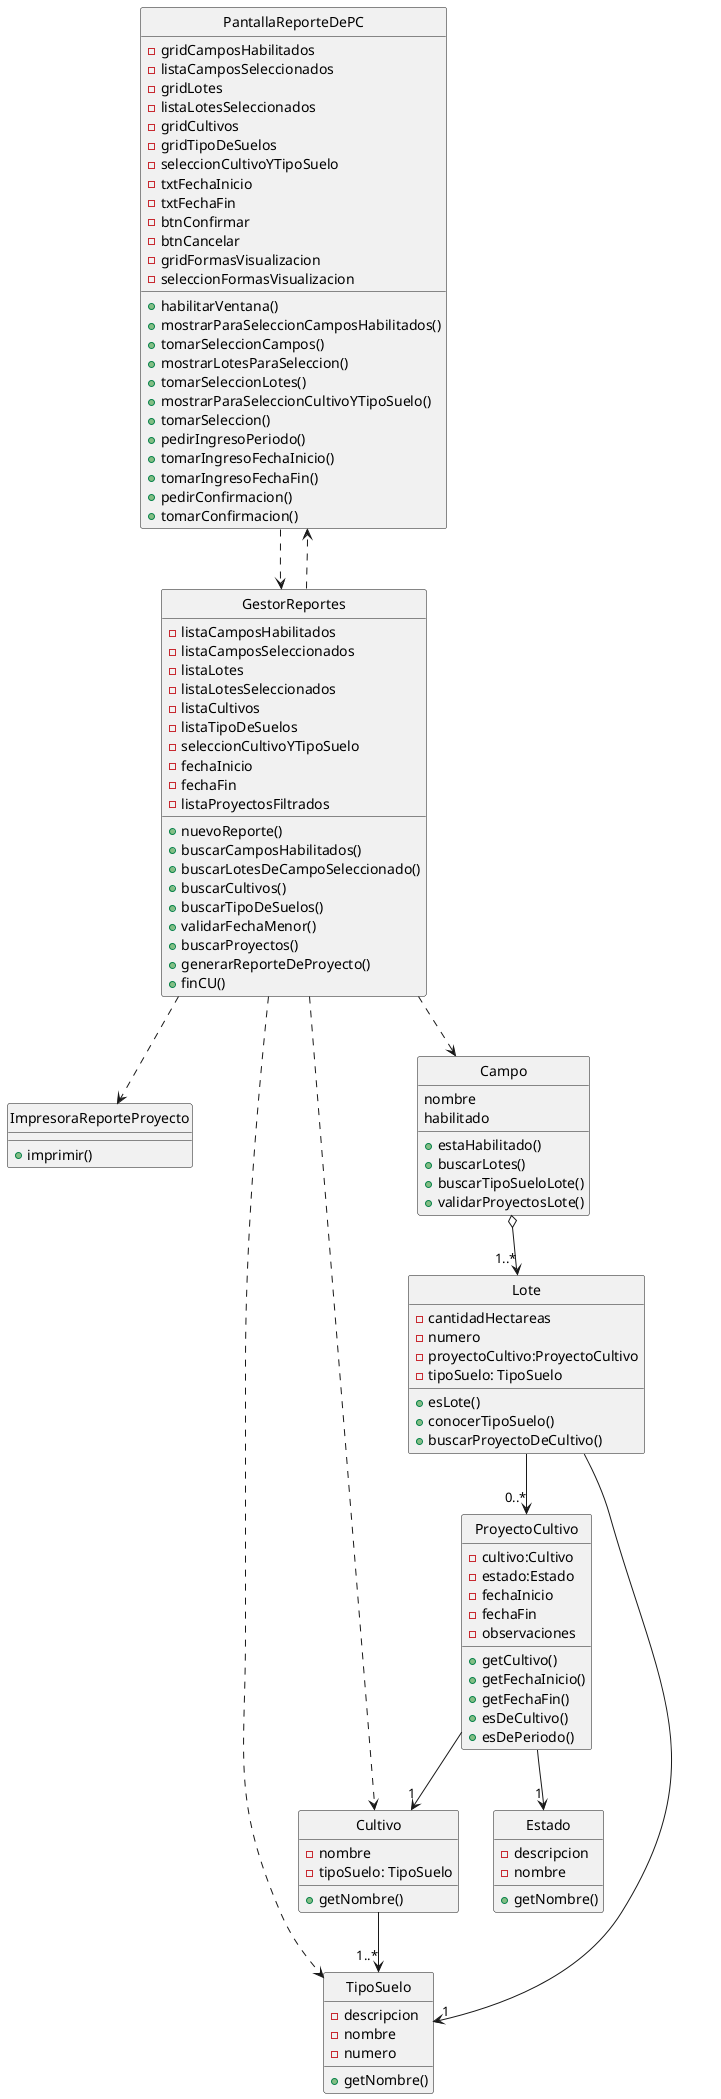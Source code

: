 @startuml
hide circle 
class PantallaReporteDePC {
 -gridCamposHabilitados
 - listaCamposSeleccionados
 - gridLotes
 - listaLotesSeleccionados
 - gridCultivos
 - gridTipoDeSuelos
 - seleccionCultivoYTipoSuelo 
 - txtFechaInicio
 - txtFechaFin
 - btnConfirmar
 - btnCancelar
 - gridFormasVisualizacion
 - seleccionFormasVisualizacion
 
 +habilitarVentana()
 +mostrarParaSeleccionCamposHabilitados()
 +tomarSeleccionCampos()
 +mostrarLotesParaSeleccion()
 +tomarSeleccionLotes()
 +mostrarParaSeleccionCultivoYTipoSuelo()
 +tomarSeleccion()
 +pedirIngresoPeriodo()
 +tomarIngresoFechaInicio()
 +tomarIngresoFechaFin()
 +pedirConfirmacion()
 +tomarConfirmacion()

}

class GestorReportes{
    -listaCamposHabilitados 
    -listaCamposSeleccionados
    -listaLotes
    -listaLotesSeleccionados
    -listaCultivos 
    -listaTipoDeSuelos
    -seleccionCultivoYTipoSuelo 
    -fechaInicio 
    -fechaFin 
    -listaProyectosFiltrados

    +nuevoReporte()
    +buscarCamposHabilitados()
    +buscarLotesDeCampoSeleccionado()
    +buscarCultivos()
    +buscarTipoDeSuelos()
    +validarFechaMenor()
    +buscarProyectos()
    +generarReporteDeProyecto()
    +finCU()
}

class ImpresoraReporteProyecto{
    +imprimir()
}

class Campo{
    nombre
    habilitado

    +estaHabilitado()
    +buscarLotes()
    +buscarTipoSueloLote()
    +validarProyectosLote()
}

class TipoSuelo{
    -descripcion
    -nombre
    -numero

    +getNombre()
}

class Cultivo{
    -nombre 
    -tipoSuelo: TipoSuelo 

    +getNombre() 


}

class Estado{
    -descripcion 
    -nombre 

    +getNombre()
}

class ProyectoCultivo{
    - cultivo:Cultivo 
    - estado:Estado 
    - fechaInicio 
    - fechaFin 
    - observaciones

    +getCultivo()
    +getFechaInicio()
    +getFechaFin()
    +esDeCultivo()
    +esDePeriodo()
}

class Lote{
    - cantidadHectareas
    - numero
    - proyectoCultivo:ProyectoCultivo
    - tipoSuelo: TipoSuelo 
    +esLote()
    +conocerTipoSuelo()
    +buscarProyectoDeCultivo()
}

GestorReportes ..> PantallaReporteDePC
PantallaReporteDePC ..> GestorReportes

GestorReportes ..> Cultivo
GestorReportes ..> TipoSuelo

GestorReportes ..> Campo
Campo o-->"1..*" Lote
Lote -->"1" TipoSuelo
Lote --> "0..*" ProyectoCultivo
ProyectoCultivo --> "1" Cultivo 
ProyectoCultivo --> "1" Estado 
Cultivo--> "1..*" TipoSuelo

GestorReportes ..> ImpresoraReporteProyecto
@enduml